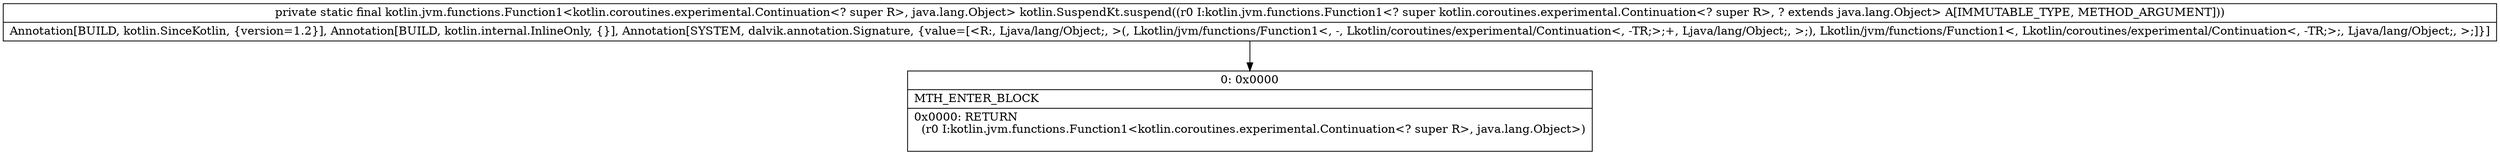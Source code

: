 digraph "CFG forkotlin.SuspendKt.suspend(Lkotlin\/jvm\/functions\/Function1;)Lkotlin\/jvm\/functions\/Function1;" {
Node_0 [shape=record,label="{0\:\ 0x0000|MTH_ENTER_BLOCK\l|0x0000: RETURN  \l  (r0 I:kotlin.jvm.functions.Function1\<kotlin.coroutines.experimental.Continuation\<? super R\>, java.lang.Object\>)\l \l}"];
MethodNode[shape=record,label="{private static final kotlin.jvm.functions.Function1\<kotlin.coroutines.experimental.Continuation\<? super R\>, java.lang.Object\> kotlin.SuspendKt.suspend((r0 I:kotlin.jvm.functions.Function1\<? super kotlin.coroutines.experimental.Continuation\<? super R\>, ? extends java.lang.Object\> A[IMMUTABLE_TYPE, METHOD_ARGUMENT]))  | Annotation[BUILD, kotlin.SinceKotlin, \{version=1.2\}], Annotation[BUILD, kotlin.internal.InlineOnly, \{\}], Annotation[SYSTEM, dalvik.annotation.Signature, \{value=[\<R:, Ljava\/lang\/Object;, \>(, Lkotlin\/jvm\/functions\/Function1\<, \-, Lkotlin\/coroutines\/experimental\/Continuation\<, \-TR;\>;+, Ljava\/lang\/Object;, \>;), Lkotlin\/jvm\/functions\/Function1\<, Lkotlin\/coroutines\/experimental\/Continuation\<, \-TR;\>;, Ljava\/lang\/Object;, \>;]\}]\l}"];
MethodNode -> Node_0;
}

